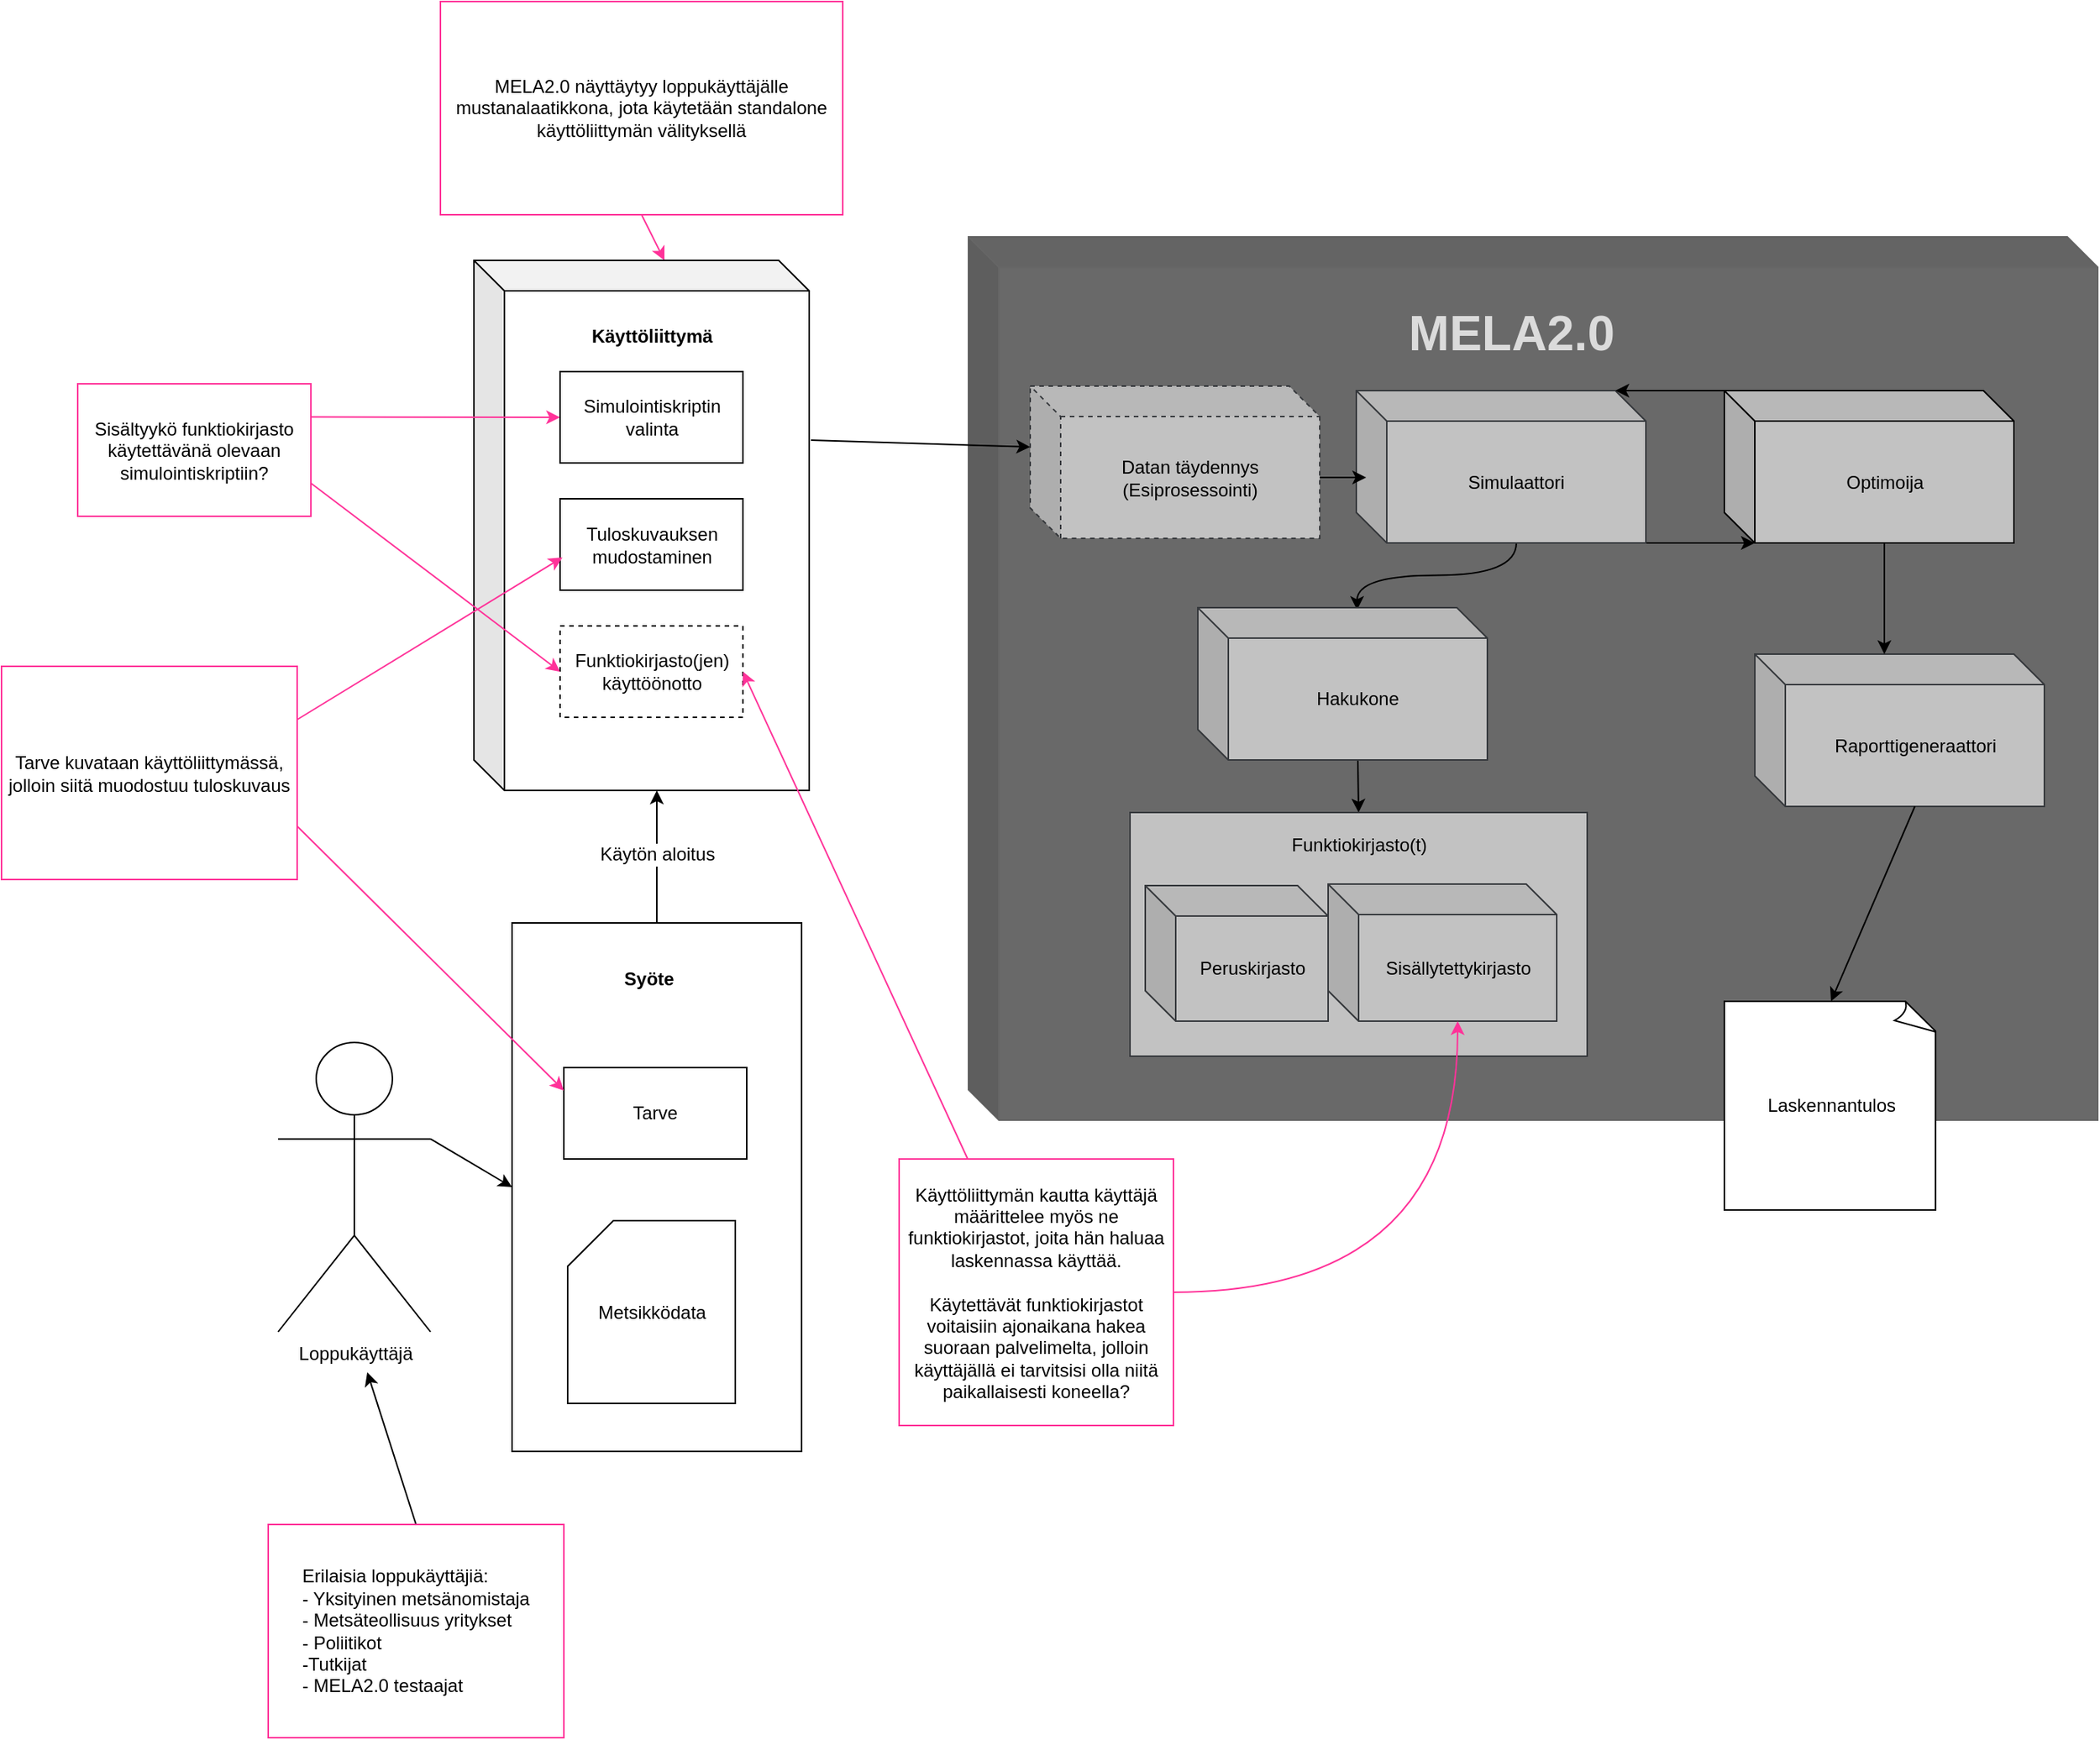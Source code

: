 <mxfile version="10.8.4" type="device"><diagram id="pi8lVP-4z1GT94MgnUVW" name="Page-1"><mxGraphModel dx="2221" dy="793" grid="1" gridSize="10" guides="1" tooltips="1" connect="1" arrows="1" fold="1" page="1" pageScale="1" pageWidth="827" pageHeight="1169" math="0" shadow="0"><root><mxCell id="0"/><mxCell id="1" parent="0"/><mxCell id="40KGSKT9UNboP6RaPfs_-22" value="Käytön aloitus" style="edgeStyle=none;rounded=0;orthogonalLoop=1;jettySize=auto;html=1;exitX=0.5;exitY=0;exitDx=0;exitDy=0;entryX=0;entryY=0;entryDx=120;entryDy=348;entryPerimeter=0;fontSize=12;fontColor=#000000;" parent="1" source="40KGSKT9UNboP6RaPfs_-19" target="40KGSKT9UNboP6RaPfs_-14" edge="1"><mxGeometry x="0.035" relative="1" as="geometry"><mxPoint as="offset"/></mxGeometry></mxCell><mxCell id="40KGSKT9UNboP6RaPfs_-50" style="edgeStyle=none;rounded=0;orthogonalLoop=1;jettySize=auto;html=1;exitX=1;exitY=0.333;exitDx=0;exitDy=0;exitPerimeter=0;fontSize=12;fontColor=#000000;entryX=0;entryY=0.5;entryDx=0;entryDy=0;" parent="1" source="40KGSKT9UNboP6RaPfs_-2" target="40KGSKT9UNboP6RaPfs_-19" edge="1"><mxGeometry relative="1" as="geometry"/></mxCell><mxCell id="40KGSKT9UNboP6RaPfs_-2" value="Loppukäyttäjä" style="shape=umlActor;verticalLabelPosition=bottom;labelBackgroundColor=#ffffff;verticalAlign=top;html=1;outlineConnect=0;fontSize=12;" parent="1" vertex="1"><mxGeometry x="11.5" y="763.5" width="100" height="190" as="geometry"/></mxCell><mxCell id="40KGSKT9UNboP6RaPfs_-7" value="" style="shape=cube;whiteSpace=wrap;html=1;boundedLbl=1;backgroundOutline=1;darkOpacity=0.05;darkOpacity2=0.1;fontSize=12;fillColor=#696969;strokeColor=#666666;fontColor=#333333;" parent="1" vertex="1"><mxGeometry x="464.5" y="234.5" width="741" height="580" as="geometry"/></mxCell><mxCell id="40KGSKT9UNboP6RaPfs_-10" value="MELA2.0" style="text;html=1;strokeColor=none;fillColor=none;align=center;verticalAlign=middle;whiteSpace=wrap;rounded=0;fontSize=32;fontColor=#DBDBDB;fontStyle=1" parent="1" vertex="1"><mxGeometry x="740.5" y="273" width="160" height="50" as="geometry"/></mxCell><mxCell id="40KGSKT9UNboP6RaPfs_-9" value="Raporttigeneraattori" style="shape=cube;whiteSpace=wrap;html=1;boundedLbl=1;backgroundOutline=1;darkOpacity=0.05;darkOpacity2=0.1;fontSize=12;fillColor=#C2C2C2;strokeColor=#36393d;" parent="1" vertex="1"><mxGeometry x="980.5" y="508.5" width="190" height="100" as="geometry"/></mxCell><mxCell id="40KGSKT9UNboP6RaPfs_-38" style="edgeStyle=none;rounded=0;orthogonalLoop=1;jettySize=auto;html=1;exitX=1;exitY=1;exitDx=0;exitDy=0;exitPerimeter=0;entryX=0;entryY=0;entryDx=20;entryDy=100;entryPerimeter=0;fontSize=12;fontColor=#000000;" parent="1" source="40KGSKT9UNboP6RaPfs_-24" target="40KGSKT9UNboP6RaPfs_-31" edge="1"><mxGeometry relative="1" as="geometry"/></mxCell><mxCell id="ImjdMKJDsuv-YSZsvdia-17" style="edgeStyle=orthogonalEdgeStyle;rounded=0;orthogonalLoop=1;jettySize=auto;html=1;exitX=0;exitY=0;exitDx=105;exitDy=100;exitPerimeter=0;entryX=0.55;entryY=0.015;entryDx=0;entryDy=0;entryPerimeter=0;strokeColor=#000000;curved=1;" parent="1" source="40KGSKT9UNboP6RaPfs_-24" target="40KGSKT9UNboP6RaPfs_-25" edge="1"><mxGeometry relative="1" as="geometry"/></mxCell><mxCell id="40KGSKT9UNboP6RaPfs_-24" value="Simulaattori" style="shape=cube;whiteSpace=wrap;html=1;boundedLbl=1;backgroundOutline=1;darkOpacity=0.05;darkOpacity2=0.1;fontSize=12;fillColor=#C2C2C2;strokeColor=#36393d;" parent="1" vertex="1"><mxGeometry x="719" y="335.5" width="190" height="100" as="geometry"/></mxCell><mxCell id="40KGSKT9UNboP6RaPfs_-36" value="" style="edgeStyle=none;rounded=0;orthogonalLoop=1;jettySize=auto;html=1;exitX=0;exitY=0;exitDx=105;exitDy=100;exitPerimeter=0;entryX=0.5;entryY=0;entryDx=0;entryDy=0;fontSize=12;fontColor=#000000;" parent="1" source="40KGSKT9UNboP6RaPfs_-25" target="40KGSKT9UNboP6RaPfs_-29" edge="1"><mxGeometry x="0.033" relative="1" as="geometry"><mxPoint as="offset"/></mxGeometry></mxCell><mxCell id="40KGSKT9UNboP6RaPfs_-25" value="Hakukone" style="shape=cube;whiteSpace=wrap;html=1;boundedLbl=1;backgroundOutline=1;darkOpacity=0.05;darkOpacity2=0.1;fontSize=12;fillColor=#C2C2C2;strokeColor=#36393d;" parent="1" vertex="1"><mxGeometry x="615" y="478" width="190" height="100" as="geometry"/></mxCell><mxCell id="40KGSKT9UNboP6RaPfs_-39" style="edgeStyle=none;rounded=0;orthogonalLoop=1;jettySize=auto;html=1;exitX=0;exitY=0;exitDx=0;exitDy=0;exitPerimeter=0;entryX=0;entryY=0;entryDx=170;entryDy=0;entryPerimeter=0;fontSize=12;fontColor=#000000;" parent="1" source="40KGSKT9UNboP6RaPfs_-31" target="40KGSKT9UNboP6RaPfs_-24" edge="1"><mxGeometry relative="1" as="geometry"/></mxCell><mxCell id="40KGSKT9UNboP6RaPfs_-40" style="edgeStyle=none;rounded=0;orthogonalLoop=1;jettySize=auto;html=1;exitX=0;exitY=0;exitDx=105;exitDy=100;exitPerimeter=0;entryX=0;entryY=0;entryDx=85;entryDy=0;entryPerimeter=0;fontSize=12;fontColor=#000000;" parent="1" source="40KGSKT9UNboP6RaPfs_-31" target="40KGSKT9UNboP6RaPfs_-9" edge="1"><mxGeometry relative="1" as="geometry"/></mxCell><mxCell id="40KGSKT9UNboP6RaPfs_-31" value="Optimoija" style="shape=cube;whiteSpace=wrap;html=1;boundedLbl=1;backgroundOutline=1;darkOpacity=0.05;darkOpacity2=0.1;fontSize=12;fillColor=#C2C2C2;strokeColor=#000000;" parent="1" vertex="1"><mxGeometry x="960.5" y="335.5" width="190" height="100" as="geometry"/></mxCell><mxCell id="40KGSKT9UNboP6RaPfs_-35" value="" style="group;fontSize=12;" parent="1" vertex="1" connectable="0"><mxGeometry x="638.5" y="626" width="300" height="160" as="geometry"/></mxCell><mxCell id="40KGSKT9UNboP6RaPfs_-42" value="Laskennantulos" style="whiteSpace=wrap;html=1;shape=mxgraph.basic.document;fontSize=12;" parent="1" vertex="1"><mxGeometry x="960.5" y="736.5" width="140" height="137" as="geometry"/></mxCell><mxCell id="40KGSKT9UNboP6RaPfs_-49" value="" style="group;fontSize=12;" parent="1" vertex="1" connectable="0"><mxGeometry x="165" y="685" width="190" height="347" as="geometry"/></mxCell><mxCell id="40KGSKT9UNboP6RaPfs_-19" value="" style="rounded=0;whiteSpace=wrap;html=1;fillColor=#ffffff;fontSize=12;fontColor=#000000;" parent="40KGSKT9UNboP6RaPfs_-49" vertex="1"><mxGeometry width="190" height="347" as="geometry"/></mxCell><mxCell id="40KGSKT9UNboP6RaPfs_-5" value="Metsikködata" style="shape=card;whiteSpace=wrap;html=1;fontSize=12;" parent="40KGSKT9UNboP6RaPfs_-49" vertex="1"><mxGeometry x="36.5" y="195.5" width="110" height="120" as="geometry"/></mxCell><mxCell id="40KGSKT9UNboP6RaPfs_-17" value="Tarve" style="rounded=0;whiteSpace=wrap;html=1;fillColor=#ffffff;fontSize=12;fontColor=#000000;" parent="40KGSKT9UNboP6RaPfs_-49" vertex="1"><mxGeometry x="34" y="95" width="120" height="60" as="geometry"/></mxCell><mxCell id="40KGSKT9UNboP6RaPfs_-20" value="Syöte" style="text;html=1;strokeColor=none;fillColor=none;align=center;verticalAlign=middle;whiteSpace=wrap;rounded=0;fontSize=12;fontColor=#000000;fontStyle=1" parent="40KGSKT9UNboP6RaPfs_-49" vertex="1"><mxGeometry x="70" y="27" width="40" height="20" as="geometry"/></mxCell><mxCell id="40KGSKT9UNboP6RaPfs_-46" style="edgeStyle=none;rounded=0;orthogonalLoop=1;jettySize=auto;html=1;exitX=0;exitY=0;exitDx=105;exitDy=100;exitPerimeter=0;entryX=0.5;entryY=0;entryDx=0;entryDy=0;entryPerimeter=0;fontSize=12;fontColor=#000000;" parent="1" source="40KGSKT9UNboP6RaPfs_-9" target="40KGSKT9UNboP6RaPfs_-42" edge="1"><mxGeometry relative="1" as="geometry"/></mxCell><mxCell id="40KGSKT9UNboP6RaPfs_-55" style="edgeStyle=none;rounded=0;orthogonalLoop=1;jettySize=auto;html=1;exitX=0.5;exitY=1;exitDx=0;exitDy=0;entryX=0;entryY=0;entryDx=125;entryDy=0;entryPerimeter=0;fontSize=12;fontColor=#000000;strokeColor=#FF3399;" parent="1" source="40KGSKT9UNboP6RaPfs_-54" target="40KGSKT9UNboP6RaPfs_-14" edge="1"><mxGeometry relative="1" as="geometry"/></mxCell><mxCell id="40KGSKT9UNboP6RaPfs_-54" value="MELA2.0 näyttäytyy loppukäyttäjälle mustanalaatikkona, jota käytetään standalone käyttöliittymän välityksellä" style="text;html=1;align=center;verticalAlign=middle;whiteSpace=wrap;rounded=0;fontSize=12;strokeColor=#FF3399;fillColor=#ffffff;" parent="1" vertex="1"><mxGeometry x="118" y="80" width="264" height="140" as="geometry"/></mxCell><mxCell id="40KGSKT9UNboP6RaPfs_-57" style="edgeStyle=none;rounded=0;orthogonalLoop=1;jettySize=auto;html=1;exitX=1;exitY=0.75;exitDx=0;exitDy=0;entryX=0;entryY=0.25;entryDx=0;entryDy=0;strokeColor=#FF3399;fontSize=12;fontColor=#000000;" parent="1" source="40KGSKT9UNboP6RaPfs_-56" target="40KGSKT9UNboP6RaPfs_-17" edge="1"><mxGeometry relative="1" as="geometry"/></mxCell><mxCell id="40KGSKT9UNboP6RaPfs_-56" value="Tarve kuvataan käyttöliittymässä, jolloin siitä muodostuu tuloskuvaus" style="text;html=1;align=center;verticalAlign=middle;whiteSpace=wrap;rounded=0;fontSize=12;strokeColor=#FF3399;fillColor=#ffffff;" parent="1" vertex="1"><mxGeometry x="-170" y="516.5" width="194" height="140" as="geometry"/></mxCell><mxCell id="40KGSKT9UNboP6RaPfs_-60" value="&lt;div style=&quot;font-size: 12px&quot;&gt;Käyttöliittymän kautta käyttäjä määrittelee myös ne funktiokirjastot, joita hän haluaa laskennassa käyttää.&lt;/div&gt;&lt;div style=&quot;font-size: 12px&quot;&gt;&lt;br style=&quot;font-size: 12px&quot;&gt;&lt;/div&gt;&lt;div style=&quot;font-size: 12px&quot;&gt;Käytettävät funktiokirjastot voitaisiin ajonaikana hakea suoraan palvelimelta, jolloin käyttäjällä ei tarvitsisi olla niitä paikallaisesti koneella?&lt;br style=&quot;font-size: 12px&quot;&gt;&lt;/div&gt;" style="text;html=1;align=center;verticalAlign=middle;whiteSpace=wrap;rounded=0;fontSize=12;strokeColor=#FF3399;fillColor=#ffffff;" parent="1" vertex="1"><mxGeometry x="419" y="840" width="180" height="175" as="geometry"/></mxCell><mxCell id="ImjdMKJDsuv-YSZsvdia-16" style="edgeStyle=none;rounded=0;orthogonalLoop=1;jettySize=auto;html=1;exitX=0;exitY=0;exitDx=190;exitDy=60;exitPerimeter=0;entryX=0.034;entryY=0.57;entryDx=0;entryDy=0;entryPerimeter=0;strokeColor=#000000;" parent="1" source="emaYGgCwE5d-gxYSA4h4-1" target="40KGSKT9UNboP6RaPfs_-24" edge="1"><mxGeometry relative="1" as="geometry"/></mxCell><mxCell id="emaYGgCwE5d-gxYSA4h4-1" value="&lt;div style=&quot;font-size: 12px;&quot;&gt;Datan täydennys&lt;/div&gt;&lt;div style=&quot;font-size: 12px;&quot;&gt;(Esiprosessointi)&lt;br style=&quot;font-size: 12px;&quot;&gt;&lt;/div&gt;" style="shape=cube;whiteSpace=wrap;html=1;boundedLbl=1;backgroundOutline=1;darkOpacity=0.05;darkOpacity2=0.1;fontSize=12;fillColor=#C2C2C2;strokeColor=#36393d;dashed=1;" parent="1" vertex="1"><mxGeometry x="505" y="332.5" width="190" height="100" as="geometry"/></mxCell><mxCell id="emaYGgCwE5d-gxYSA4h4-2" value="" style="group;fontSize=12;" parent="1" vertex="1" connectable="0"><mxGeometry x="570.5" y="612.5" width="300" height="160" as="geometry"/></mxCell><mxCell id="40KGSKT9UNboP6RaPfs_-29" value="" style="rounded=0;whiteSpace=wrap;html=1;fillColor=#C2C2C2;fontSize=12;strokeColor=#36393d;" parent="emaYGgCwE5d-gxYSA4h4-2" vertex="1"><mxGeometry width="300" height="160" as="geometry"/></mxCell><mxCell id="40KGSKT9UNboP6RaPfs_-28" value="Sisällytettykirjasto" style="shape=cube;whiteSpace=wrap;html=1;boundedLbl=1;backgroundOutline=1;darkOpacity=0.05;darkOpacity2=0.1;fontSize=12;fillColor=#C2C2C2;strokeColor=#36393d;" parent="emaYGgCwE5d-gxYSA4h4-2" vertex="1"><mxGeometry x="130" y="47" width="150" height="90" as="geometry"/></mxCell><mxCell id="40KGSKT9UNboP6RaPfs_-27" value="Peruskirjasto" style="shape=cube;whiteSpace=wrap;html=1;boundedLbl=1;backgroundOutline=1;darkOpacity=0.05;darkOpacity2=0.1;fontSize=12;fillColor=#C2C2C2;strokeColor=#36393d;" parent="emaYGgCwE5d-gxYSA4h4-2" vertex="1"><mxGeometry x="10" y="48" width="120" height="89" as="geometry"/></mxCell><mxCell id="40KGSKT9UNboP6RaPfs_-30" value="Funktiokirjasto(t)" style="text;html=1;strokeColor=none;fillColor=none;align=center;verticalAlign=middle;whiteSpace=wrap;rounded=0;fontSize=12;fontColor=#000000;" parent="emaYGgCwE5d-gxYSA4h4-2" vertex="1"><mxGeometry x="130" y="11" width="40" height="20" as="geometry"/></mxCell><mxCell id="40KGSKT9UNboP6RaPfs_-62" style="edgeStyle=orthogonalEdgeStyle;rounded=0;orthogonalLoop=1;jettySize=auto;html=1;exitX=1;exitY=0.5;exitDx=0;exitDy=0;entryX=0;entryY=0;entryDx=85;entryDy=90;entryPerimeter=0;strokeColor=#FF3399;fontSize=12;fontColor=#000000;curved=1;" parent="1" source="40KGSKT9UNboP6RaPfs_-60" target="40KGSKT9UNboP6RaPfs_-28" edge="1"><mxGeometry relative="1" as="geometry"><Array as="points"><mxPoint x="786" y="928"/></Array></mxGeometry></mxCell><mxCell id="ImjdMKJDsuv-YSZsvdia-18" style="rounded=0;orthogonalLoop=1;jettySize=auto;html=1;exitX=1.005;exitY=0.339;exitDx=0;exitDy=0;exitPerimeter=0;entryX=0;entryY=0;entryDx=0;entryDy=40;entryPerimeter=0;strokeColor=#000000;" parent="1" source="40KGSKT9UNboP6RaPfs_-14" target="emaYGgCwE5d-gxYSA4h4-1" edge="1"><mxGeometry relative="1" as="geometry"/></mxCell><mxCell id="40KGSKT9UNboP6RaPfs_-14" value="" style="shape=cube;whiteSpace=wrap;html=1;boundedLbl=1;backgroundOutline=1;darkOpacity=0.05;darkOpacity2=0.1;fontSize=12;" parent="1" vertex="1"><mxGeometry x="140" y="250" width="220" height="348" as="geometry"/></mxCell><mxCell id="40KGSKT9UNboP6RaPfs_-15" value="Käyttöliittymä" style="text;html=1;strokeColor=none;fillColor=none;align=center;verticalAlign=middle;whiteSpace=wrap;rounded=0;fontSize=12;fontColor=#000000;fontStyle=1" parent="1" vertex="1"><mxGeometry x="226.5" y="290" width="60" height="20" as="geometry"/></mxCell><mxCell id="emaYGgCwE5d-gxYSA4h4-8" value="Funktiokirjasto(jen) käyttöönotto" style="rounded=0;whiteSpace=wrap;html=1;fontSize=12;dashed=1;" parent="1" vertex="1"><mxGeometry x="196.5" y="490" width="120" height="60" as="geometry"/></mxCell><mxCell id="emaYGgCwE5d-gxYSA4h4-10" value="&lt;div&gt;Simulointiskriptin valinta&lt;/div&gt;" style="rounded=0;whiteSpace=wrap;html=1;fontSize=12;" parent="1" vertex="1"><mxGeometry x="196.5" y="323" width="120" height="60" as="geometry"/></mxCell><mxCell id="emaYGgCwE5d-gxYSA4h4-11" value="Tuloskuvauksen mudostaminen" style="rounded=0;whiteSpace=wrap;html=1;fontSize=12;" parent="1" vertex="1"><mxGeometry x="196.5" y="406.5" width="120" height="60" as="geometry"/></mxCell><mxCell id="40KGSKT9UNboP6RaPfs_-61" style="edgeStyle=none;rounded=0;orthogonalLoop=1;jettySize=auto;html=1;exitX=0.25;exitY=0;exitDx=0;exitDy=0;entryX=1;entryY=0.5;entryDx=0;entryDy=0;strokeColor=#FF3399;fontSize=12;fontColor=#000000;" parent="1" source="40KGSKT9UNboP6RaPfs_-60" target="emaYGgCwE5d-gxYSA4h4-8" edge="1"><mxGeometry relative="1" as="geometry"><mxPoint x="330" y="541" as="targetPoint"/></mxGeometry></mxCell><mxCell id="40KGSKT9UNboP6RaPfs_-58" style="edgeStyle=none;rounded=0;orthogonalLoop=1;jettySize=auto;html=1;exitX=1;exitY=0.25;exitDx=0;exitDy=0;entryX=0.013;entryY=0.642;entryDx=0;entryDy=0;strokeColor=#FF3399;fontSize=12;fontColor=#000000;entryPerimeter=0;" parent="1" source="40KGSKT9UNboP6RaPfs_-56" target="emaYGgCwE5d-gxYSA4h4-11" edge="1"><mxGeometry relative="1" as="geometry"><mxPoint x="165" y="456" as="targetPoint"/></mxGeometry></mxCell><mxCell id="ImjdMKJDsuv-YSZsvdia-2" style="rounded=0;orthogonalLoop=1;jettySize=auto;html=1;exitX=1;exitY=0.75;exitDx=0;exitDy=0;entryX=0;entryY=0.5;entryDx=0;entryDy=0;strokeColor=#FF3399;" parent="1" source="ImjdMKJDsuv-YSZsvdia-1" target="emaYGgCwE5d-gxYSA4h4-8" edge="1"><mxGeometry relative="1" as="geometry"/></mxCell><mxCell id="ImjdMKJDsuv-YSZsvdia-3" style="edgeStyle=none;rounded=0;orthogonalLoop=1;jettySize=auto;html=1;exitX=1;exitY=0.25;exitDx=0;exitDy=0;entryX=0;entryY=0.5;entryDx=0;entryDy=0;strokeColor=#FF3399;" parent="1" source="ImjdMKJDsuv-YSZsvdia-1" target="emaYGgCwE5d-gxYSA4h4-10" edge="1"><mxGeometry relative="1" as="geometry"/></mxCell><mxCell id="ImjdMKJDsuv-YSZsvdia-1" value="Sisältyykö funktiokirjasto käytettävänä olevaan simulointiskriptiin?" style="text;html=1;align=center;verticalAlign=middle;whiteSpace=wrap;rounded=0;fontSize=12;strokeColor=#FF3399;fillColor=#ffffff;" parent="1" vertex="1"><mxGeometry x="-120" y="331" width="153" height="87" as="geometry"/></mxCell><mxCell id="ImjdMKJDsuv-YSZsvdia-20" style="edgeStyle=none;rounded=0;orthogonalLoop=1;jettySize=auto;html=1;exitX=0.5;exitY=0;exitDx=0;exitDy=0;strokeColor=#000000;" parent="1" source="ImjdMKJDsuv-YSZsvdia-19" edge="1"><mxGeometry relative="1" as="geometry"><mxPoint x="70" y="980" as="targetPoint"/></mxGeometry></mxCell><mxCell id="ImjdMKJDsuv-YSZsvdia-19" value="&lt;div align=&quot;left&quot;&gt;Erilaisia loppukäyttäjiä:&lt;/div&gt;&lt;div align=&quot;left&quot;&gt;- Yksityinen metsänomistaja&lt;/div&gt;&lt;div align=&quot;left&quot;&gt;- Metsäteollisuus yritykset&lt;/div&gt;&lt;div align=&quot;left&quot;&gt;- Poliitikot&lt;/div&gt;&lt;div align=&quot;left&quot;&gt;-Tutkijat&lt;/div&gt;&lt;div align=&quot;left&quot;&gt;- MELA2.0 testaajat&lt;br&gt;&lt;/div&gt;" style="text;html=1;align=center;verticalAlign=middle;whiteSpace=wrap;rounded=0;fontSize=12;strokeColor=#FF3399;fillColor=#ffffff;" parent="1" vertex="1"><mxGeometry x="5" y="1080" width="194" height="140" as="geometry"/></mxCell></root></mxGraphModel></diagram></mxfile>